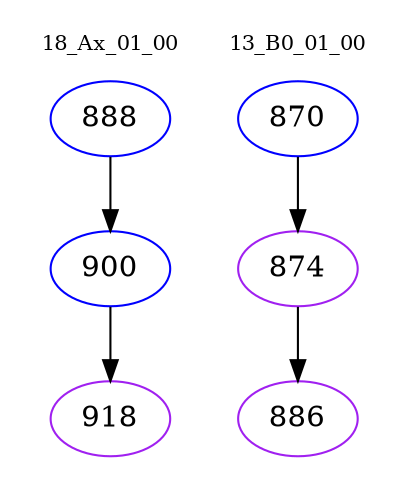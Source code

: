 digraph{
subgraph cluster_0 {
color = white
label = "18_Ax_01_00";
fontsize=10;
T0_888 [label="888", color="blue"]
T0_888 -> T0_900 [color="black"]
T0_900 [label="900", color="blue"]
T0_900 -> T0_918 [color="black"]
T0_918 [label="918", color="purple"]
}
subgraph cluster_1 {
color = white
label = "13_B0_01_00";
fontsize=10;
T1_870 [label="870", color="blue"]
T1_870 -> T1_874 [color="black"]
T1_874 [label="874", color="purple"]
T1_874 -> T1_886 [color="black"]
T1_886 [label="886", color="purple"]
}
}
